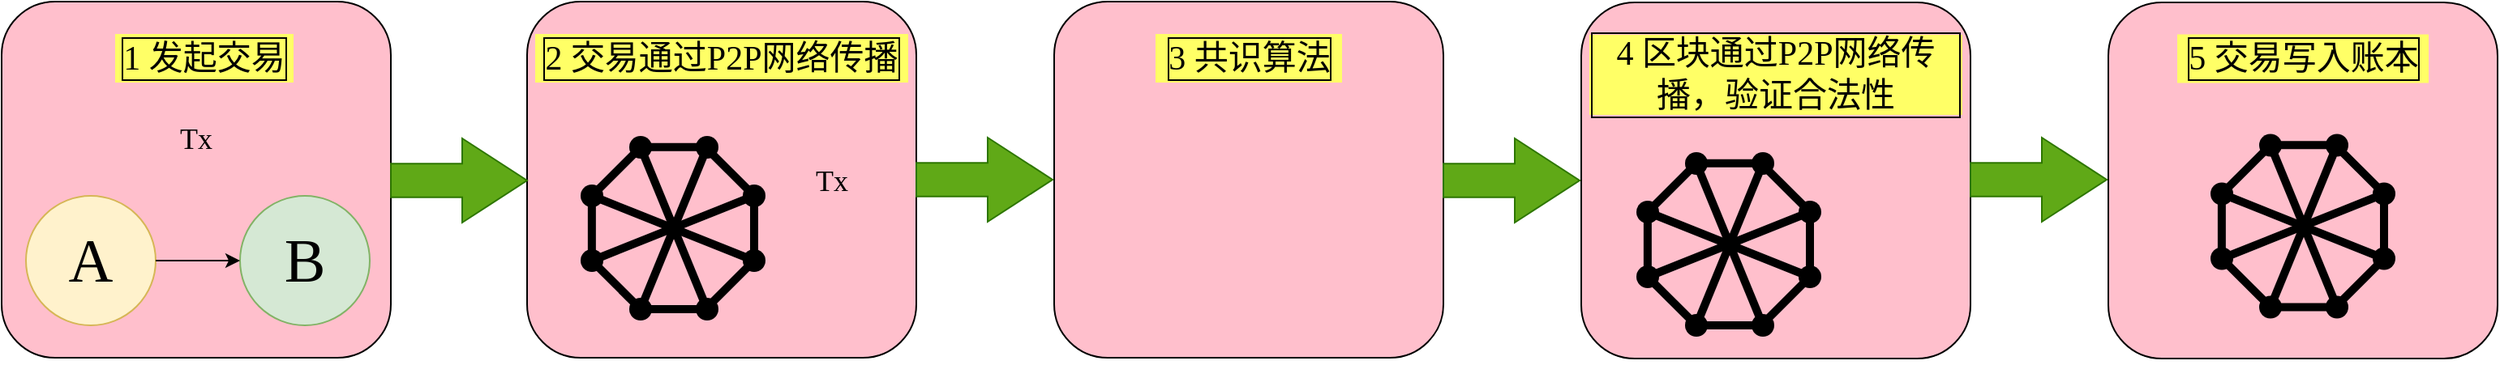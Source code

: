 <mxfile version="21.2.1" type="github">
  <diagram name="Page-1" id="NgeiZRPoPSFg08oIT05F">
    <mxGraphModel dx="1912" dy="1179" grid="1" gridSize="10" guides="1" tooltips="1" connect="1" arrows="1" fold="1" page="1" pageScale="1" pageWidth="827" pageHeight="1169" math="0" shadow="0">
      <root>
        <mxCell id="0" />
        <mxCell id="1" parent="0" />
        <mxCell id="wjWw7rBW3KYlUSdWjyjX-1" value="" style="rounded=1;whiteSpace=wrap;html=1;fillColor=#FFBFCC;fontSize=18;fontFamily=Comic Sans MS;" vertex="1" parent="1">
          <mxGeometry x="196" y="280" width="240" height="220" as="geometry" />
        </mxCell>
        <mxCell id="wjWw7rBW3KYlUSdWjyjX-3" value="A" style="ellipse;whiteSpace=wrap;html=1;aspect=fixed;fillColor=#fff2cc;strokeColor=#d6b656;fontSize=38;fontFamily=Comic Sans MS;" vertex="1" parent="1">
          <mxGeometry x="211" y="400" width="80" height="80" as="geometry" />
        </mxCell>
        <mxCell id="wjWw7rBW3KYlUSdWjyjX-4" value="B" style="ellipse;whiteSpace=wrap;html=1;aspect=fixed;fillColor=#d5e8d4;strokeColor=#82b366;fontSize=38;fontFamily=Comic Sans MS;" vertex="1" parent="1">
          <mxGeometry x="343" y="400" width="80" height="80" as="geometry" />
        </mxCell>
        <mxCell id="wjWw7rBW3KYlUSdWjyjX-10" value="" style="shape=image;html=1;verticalAlign=top;verticalLabelPosition=bottom;labelBackgroundColor=#ffffff;imageAspect=0;aspect=fixed;image=https://cdn4.iconfinder.com/data/icons/computer-and-web-2/500/Done-128.png;fillColor=#1919FF;shadow=1;opacity=50;fontSize=18;fontFamily=Comic Sans MS;" vertex="1" parent="1">
          <mxGeometry x="288.5" y="372.5" width="58" height="58" as="geometry" />
        </mxCell>
        <mxCell id="wjWw7rBW3KYlUSdWjyjX-5" value="" style="endArrow=classic;html=1;rounded=0;exitX=1;exitY=0.5;exitDx=0;exitDy=0;entryX=0;entryY=0.5;entryDx=0;entryDy=0;fontSize=18;fontFamily=Comic Sans MS;" edge="1" parent="1" source="wjWw7rBW3KYlUSdWjyjX-3" target="wjWw7rBW3KYlUSdWjyjX-4">
          <mxGeometry width="50" height="50" relative="1" as="geometry">
            <mxPoint x="396" y="420" as="sourcePoint" />
            <mxPoint x="446" y="370" as="targetPoint" />
          </mxGeometry>
        </mxCell>
        <mxCell id="wjWw7rBW3KYlUSdWjyjX-13" value="Tx" style="text;html=1;strokeColor=none;fillColor=none;align=center;verticalAlign=middle;whiteSpace=wrap;rounded=0;fontSize=18;fontFamily=Comic Sans MS;" vertex="1" parent="1">
          <mxGeometry x="285.5" y="349.5" width="60" height="30" as="geometry" />
        </mxCell>
        <mxCell id="wjWw7rBW3KYlUSdWjyjX-14" value="1 发起交易" style="text;html=1;strokeColor=none;fillColor=#FFFF66;align=center;verticalAlign=middle;whiteSpace=wrap;rounded=0;labelBackgroundColor=none;labelBorderColor=default;fontSize=21;fontFamily=Comic Sans MS;" vertex="1" parent="1">
          <mxGeometry x="266" y="300" width="110" height="30" as="geometry" />
        </mxCell>
        <mxCell id="wjWw7rBW3KYlUSdWjyjX-15" value="" style="rounded=1;whiteSpace=wrap;html=1;fillColor=#FFBFCC;fontSize=18;fontFamily=Comic Sans MS;" vertex="1" parent="1">
          <mxGeometry x="520" y="280" width="240" height="220" as="geometry" />
        </mxCell>
        <mxCell id="wjWw7rBW3KYlUSdWjyjX-18" value="" style="shape=image;html=1;verticalAlign=top;verticalLabelPosition=bottom;labelBackgroundColor=#ffffff;imageAspect=0;aspect=fixed;image=https://cdn4.iconfinder.com/data/icons/computer-and-web-2/500/Done-128.png;fillColor=#1919FF;shadow=1;opacity=50;fontSize=18;fontFamily=Comic Sans MS;" vertex="1" parent="1">
          <mxGeometry x="681" y="398.5" width="58" height="58" as="geometry" />
        </mxCell>
        <mxCell id="wjWw7rBW3KYlUSdWjyjX-20" value="Tx" style="text;html=1;strokeColor=none;fillColor=none;align=center;verticalAlign=middle;whiteSpace=wrap;rounded=0;fontSize=18;fontFamily=Comic Sans MS;" vertex="1" parent="1">
          <mxGeometry x="678" y="375.5" width="60" height="30" as="geometry" />
        </mxCell>
        <mxCell id="wjWw7rBW3KYlUSdWjyjX-21" value="2 交易通过P2P网络传播" style="text;html=1;strokeColor=none;fillColor=#FFFF66;align=center;verticalAlign=middle;whiteSpace=wrap;rounded=0;labelBackgroundColor=none;labelBorderColor=default;fontSize=21;fontFamily=Comic Sans MS;" vertex="1" parent="1">
          <mxGeometry x="525" y="300" width="230" height="30" as="geometry" />
        </mxCell>
        <mxCell id="wjWw7rBW3KYlUSdWjyjX-24" value="" style="rounded=1;whiteSpace=wrap;html=1;fillColor=#FFBFCC;fontSize=18;fontFamily=Comic Sans MS;" vertex="1" parent="1">
          <mxGeometry x="845" y="280" width="240" height="220" as="geometry" />
        </mxCell>
        <mxCell id="wjWw7rBW3KYlUSdWjyjX-23" value="" style="shape=image;html=1;verticalAlign=top;verticalLabelPosition=bottom;labelBackgroundColor=#ffffff;imageAspect=0;aspect=fixed;image=https://cdn3.iconfinder.com/data/icons/energy-and-power-glyph-24-px/24/Hard_hat_mine_cap_mine_hat_mine_helmet_miner_hat-128.png" vertex="1" parent="1">
          <mxGeometry x="878" y="360" width="128" height="128" as="geometry" />
        </mxCell>
        <mxCell id="wjWw7rBW3KYlUSdWjyjX-27" value="3 共识算法" style="text;html=1;strokeColor=none;fillColor=#FFFF66;align=center;verticalAlign=middle;whiteSpace=wrap;rounded=0;labelBackgroundColor=none;labelBorderColor=default;fontSize=21;fontFamily=Comic Sans MS;" vertex="1" parent="1">
          <mxGeometry x="907.5" y="300" width="115" height="30" as="geometry" />
        </mxCell>
        <mxCell id="wjWw7rBW3KYlUSdWjyjX-29" value="" style="shape=image;html=1;verticalAlign=top;verticalLabelPosition=bottom;labelBackgroundColor=#ffffff;imageAspect=0;aspect=fixed;image=https://cdn0.iconfinder.com/data/icons/world-issues/500/pickaxe-128.png" vertex="1" parent="1">
          <mxGeometry x="885" y="310" width="128" height="128" as="geometry" />
        </mxCell>
        <mxCell id="wjWw7rBW3KYlUSdWjyjX-31" value="" style="shape=image;html=1;verticalAlign=top;verticalLabelPosition=bottom;labelBackgroundColor=#ffffff;imageAspect=0;aspect=fixed;image=https://cdn3.iconfinder.com/data/icons/strokeline/128/revisi_05-128.png" vertex="1" parent="1">
          <mxGeometry x="995" y="361.5" width="80" height="80" as="geometry" />
        </mxCell>
        <mxCell id="wjWw7rBW3KYlUSdWjyjX-39" value="" style="rounded=1;whiteSpace=wrap;html=1;fillColor=#FFBFCC;fontSize=18;fontFamily=Comic Sans MS;" vertex="1" parent="1">
          <mxGeometry x="1170" y="280.5" width="240" height="220" as="geometry" />
        </mxCell>
        <mxCell id="wjWw7rBW3KYlUSdWjyjX-42" value="4 区块通过P2P网络传播，验证合法性" style="text;html=1;strokeColor=none;fillColor=#FFFF66;align=center;verticalAlign=middle;whiteSpace=wrap;rounded=0;labelBackgroundColor=none;labelBorderColor=default;fontSize=21;fontFamily=Comic Sans MS;" vertex="1" parent="1">
          <mxGeometry x="1175" y="300.5" width="230" height="49.5" as="geometry" />
        </mxCell>
        <mxCell id="wjWw7rBW3KYlUSdWjyjX-44" value="" style="shape=image;html=1;verticalAlign=top;verticalLabelPosition=bottom;labelBackgroundColor=#ffffff;imageAspect=0;aspect=fixed;image=https://cdn3.iconfinder.com/data/icons/strokeline/128/revisi_05-128.png" vertex="1" parent="1">
          <mxGeometry x="1325" y="372.5" width="80" height="80" as="geometry" />
        </mxCell>
        <mxCell id="wjWw7rBW3KYlUSdWjyjX-48" value="" style="rounded=1;whiteSpace=wrap;html=1;fillColor=#FFBFCC;fontSize=18;fontFamily=Comic Sans MS;" vertex="1" parent="1">
          <mxGeometry x="1495" y="280.5" width="240" height="220" as="geometry" />
        </mxCell>
        <mxCell id="wjWw7rBW3KYlUSdWjyjX-51" value="5 交易写入账本" style="text;html=1;strokeColor=none;fillColor=#FFFF66;align=center;verticalAlign=middle;whiteSpace=wrap;rounded=0;labelBackgroundColor=none;labelBorderColor=default;fontSize=21;fontFamily=Comic Sans MS;" vertex="1" parent="1">
          <mxGeometry x="1537.5" y="300.25" width="155" height="30" as="geometry" />
        </mxCell>
        <mxCell id="wjWw7rBW3KYlUSdWjyjX-53" value="" style="shape=image;html=1;verticalAlign=top;verticalLabelPosition=bottom;labelBackgroundColor=#ffffff;imageAspect=0;aspect=fixed;image=https://cdn4.iconfinder.com/data/icons/computer-and-web-2/500/Done-128.png;fillColor=#1919FF;shadow=1;opacity=50;fontSize=18;fontFamily=Comic Sans MS;" vertex="1" parent="1">
          <mxGeometry x="1575" y="336.25" width="28" height="28" as="geometry" />
        </mxCell>
        <mxCell id="wjWw7rBW3KYlUSdWjyjX-76" value="" style="group" vertex="1" connectable="0" parent="1">
          <mxGeometry x="1555" y="358.75" width="120" height="120" as="geometry" />
        </mxCell>
        <mxCell id="wjWw7rBW3KYlUSdWjyjX-56" value="" style="shape=waypoint;sketch=0;fillStyle=solid;size=6;pointerEvents=1;points=[];fillColor=none;resizable=0;rotatable=0;perimeter=centerPerimeter;snapToPoint=1;strokeWidth=5;" vertex="1" parent="wjWw7rBW3KYlUSdWjyjX-76">
          <mxGeometry x="71" width="20" height="20" as="geometry" />
        </mxCell>
        <mxCell id="wjWw7rBW3KYlUSdWjyjX-57" value="" style="shape=waypoint;sketch=0;fillStyle=solid;size=6;pointerEvents=1;points=[];fillColor=none;resizable=0;rotatable=0;perimeter=centerPerimeter;snapToPoint=1;strokeWidth=5;" vertex="1" parent="wjWw7rBW3KYlUSdWjyjX-76">
          <mxGeometry x="30" width="20" height="20" as="geometry" />
        </mxCell>
        <mxCell id="wjWw7rBW3KYlUSdWjyjX-58" value="" style="shape=waypoint;sketch=0;fillStyle=solid;size=6;pointerEvents=1;points=[];fillColor=none;resizable=0;rotatable=0;perimeter=centerPerimeter;snapToPoint=1;strokeWidth=5;" vertex="1" parent="wjWw7rBW3KYlUSdWjyjX-76">
          <mxGeometry y="70" width="20" height="20" as="geometry" />
        </mxCell>
        <mxCell id="wjWw7rBW3KYlUSdWjyjX-59" value="" style="shape=waypoint;sketch=0;fillStyle=solid;size=6;pointerEvents=1;points=[];fillColor=none;resizable=0;rotatable=0;perimeter=centerPerimeter;snapToPoint=1;strokeWidth=5;" vertex="1" parent="wjWw7rBW3KYlUSdWjyjX-76">
          <mxGeometry x="30" y="100" width="20" height="20" as="geometry" />
        </mxCell>
        <mxCell id="wjWw7rBW3KYlUSdWjyjX-60" value="" style="shape=waypoint;sketch=0;fillStyle=solid;size=6;pointerEvents=1;points=[];fillColor=none;resizable=0;rotatable=0;perimeter=centerPerimeter;snapToPoint=1;strokeWidth=5;" vertex="1" parent="wjWw7rBW3KYlUSdWjyjX-76">
          <mxGeometry x="71" y="100" width="20" height="20" as="geometry" />
        </mxCell>
        <mxCell id="wjWw7rBW3KYlUSdWjyjX-61" value="" style="shape=waypoint;sketch=0;fillStyle=solid;size=6;pointerEvents=1;points=[];fillColor=none;resizable=0;rotatable=0;perimeter=centerPerimeter;snapToPoint=1;strokeWidth=5;" vertex="1" parent="wjWw7rBW3KYlUSdWjyjX-76">
          <mxGeometry x="100" y="70" width="20" height="20" as="geometry" />
        </mxCell>
        <mxCell id="wjWw7rBW3KYlUSdWjyjX-62" value="" style="shape=waypoint;sketch=0;fillStyle=solid;size=6;pointerEvents=1;points=[];fillColor=none;resizable=0;rotatable=0;perimeter=centerPerimeter;snapToPoint=1;strokeWidth=5;" vertex="1" parent="wjWw7rBW3KYlUSdWjyjX-76">
          <mxGeometry y="30" width="20" height="20" as="geometry" />
        </mxCell>
        <mxCell id="wjWw7rBW3KYlUSdWjyjX-63" value="" style="shape=waypoint;sketch=0;fillStyle=solid;size=6;pointerEvents=1;points=[];fillColor=none;resizable=0;rotatable=0;perimeter=centerPerimeter;snapToPoint=1;strokeWidth=5;" vertex="1" parent="wjWw7rBW3KYlUSdWjyjX-76">
          <mxGeometry x="100" y="30" width="20" height="20" as="geometry" />
        </mxCell>
        <mxCell id="wjWw7rBW3KYlUSdWjyjX-64" value="" style="endArrow=none;html=1;rounded=0;strokeWidth=5;" edge="1" parent="wjWw7rBW3KYlUSdWjyjX-76" source="wjWw7rBW3KYlUSdWjyjX-59" target="wjWw7rBW3KYlUSdWjyjX-56">
          <mxGeometry width="50" height="50" relative="1" as="geometry">
            <mxPoint x="50" y="80" as="sourcePoint" />
            <mxPoint x="100" y="30" as="targetPoint" />
          </mxGeometry>
        </mxCell>
        <mxCell id="wjWw7rBW3KYlUSdWjyjX-65" value="" style="endArrow=none;html=1;rounded=0;entryX=0.501;entryY=0.624;entryDx=0;entryDy=0;entryPerimeter=0;strokeWidth=5;" edge="1" parent="wjWw7rBW3KYlUSdWjyjX-76" source="wjWw7rBW3KYlUSdWjyjX-60" target="wjWw7rBW3KYlUSdWjyjX-57">
          <mxGeometry width="50" height="50" relative="1" as="geometry">
            <mxPoint x="50" y="120" as="sourcePoint" />
            <mxPoint x="91" y="20" as="targetPoint" />
          </mxGeometry>
        </mxCell>
        <mxCell id="wjWw7rBW3KYlUSdWjyjX-66" value="" style="endArrow=none;html=1;rounded=0;strokeWidth=5;" edge="1" parent="wjWw7rBW3KYlUSdWjyjX-76" source="wjWw7rBW3KYlUSdWjyjX-61" target="wjWw7rBW3KYlUSdWjyjX-62">
          <mxGeometry width="50" height="50" relative="1" as="geometry">
            <mxPoint x="91" y="120" as="sourcePoint" />
            <mxPoint x="50" y="20" as="targetPoint" />
          </mxGeometry>
        </mxCell>
        <mxCell id="wjWw7rBW3KYlUSdWjyjX-67" value="" style="endArrow=none;html=1;rounded=0;exitX=0.457;exitY=0.601;exitDx=0;exitDy=0;exitPerimeter=0;strokeWidth=5;" edge="1" parent="wjWw7rBW3KYlUSdWjyjX-76" source="wjWw7rBW3KYlUSdWjyjX-63" target="wjWw7rBW3KYlUSdWjyjX-58">
          <mxGeometry width="50" height="50" relative="1" as="geometry">
            <mxPoint x="120" y="90" as="sourcePoint" />
            <mxPoint x="20" y="50" as="targetPoint" />
          </mxGeometry>
        </mxCell>
        <mxCell id="wjWw7rBW3KYlUSdWjyjX-68" value="" style="endArrow=none;html=1;rounded=0;strokeWidth=5;" edge="1" parent="wjWw7rBW3KYlUSdWjyjX-76" source="wjWw7rBW3KYlUSdWjyjX-62" target="wjWw7rBW3KYlUSdWjyjX-57">
          <mxGeometry width="50" height="50" relative="1" as="geometry">
            <mxPoint x="10" y="80" as="sourcePoint" />
            <mxPoint x="60" y="30" as="targetPoint" />
          </mxGeometry>
        </mxCell>
        <mxCell id="wjWw7rBW3KYlUSdWjyjX-69" value="" style="endArrow=none;html=1;rounded=0;strokeWidth=5;" edge="1" parent="wjWw7rBW3KYlUSdWjyjX-76">
          <mxGeometry width="50" height="50" relative="1" as="geometry">
            <mxPoint x="80" y="110" as="sourcePoint" />
            <mxPoint x="110" y="80" as="targetPoint" />
          </mxGeometry>
        </mxCell>
        <mxCell id="wjWw7rBW3KYlUSdWjyjX-70" value="" style="endArrow=none;html=1;rounded=0;entryX=0.578;entryY=0.594;entryDx=0;entryDy=0;entryPerimeter=0;strokeWidth=5;" edge="1" parent="wjWw7rBW3KYlUSdWjyjX-76" target="wjWw7rBW3KYlUSdWjyjX-63">
          <mxGeometry width="50" height="50" relative="1" as="geometry">
            <mxPoint x="110" y="80" as="sourcePoint" />
            <mxPoint x="140" y="50" as="targetPoint" />
          </mxGeometry>
        </mxCell>
        <mxCell id="wjWw7rBW3KYlUSdWjyjX-71" value="" style="endArrow=none;html=1;rounded=0;entryX=0.578;entryY=0.594;entryDx=0;entryDy=0;entryPerimeter=0;strokeWidth=5;" edge="1" parent="wjWw7rBW3KYlUSdWjyjX-76">
          <mxGeometry width="50" height="50" relative="1" as="geometry">
            <mxPoint x="9.93" y="80" as="sourcePoint" />
            <mxPoint x="9.93" y="40" as="targetPoint" />
          </mxGeometry>
        </mxCell>
        <mxCell id="wjWw7rBW3KYlUSdWjyjX-72" value="" style="endArrow=none;html=1;rounded=0;entryX=0.578;entryY=0.594;entryDx=0;entryDy=0;entryPerimeter=0;strokeWidth=5;" edge="1" parent="wjWw7rBW3KYlUSdWjyjX-76" source="wjWw7rBW3KYlUSdWjyjX-59">
          <mxGeometry width="50" height="50" relative="1" as="geometry">
            <mxPoint x="9.93" y="120" as="sourcePoint" />
            <mxPoint x="9.93" y="80" as="targetPoint" />
          </mxGeometry>
        </mxCell>
        <mxCell id="wjWw7rBW3KYlUSdWjyjX-73" value="" style="endArrow=none;html=1;rounded=0;entryX=0.578;entryY=0.594;entryDx=0;entryDy=0;entryPerimeter=0;strokeWidth=5;" edge="1" parent="wjWw7rBW3KYlUSdWjyjX-76">
          <mxGeometry width="50" height="50" relative="1" as="geometry">
            <mxPoint x="110.07" y="40" as="sourcePoint" />
            <mxPoint x="80" y="10" as="targetPoint" />
          </mxGeometry>
        </mxCell>
        <mxCell id="wjWw7rBW3KYlUSdWjyjX-74" value="" style="endArrow=none;html=1;rounded=0;strokeWidth=5;" edge="1" parent="wjWw7rBW3KYlUSdWjyjX-76" source="wjWw7rBW3KYlUSdWjyjX-60" target="wjWw7rBW3KYlUSdWjyjX-59">
          <mxGeometry width="50" height="50" relative="1" as="geometry">
            <mxPoint x="70.07" y="150" as="sourcePoint" />
            <mxPoint x="40" y="120" as="targetPoint" />
          </mxGeometry>
        </mxCell>
        <mxCell id="wjWw7rBW3KYlUSdWjyjX-75" value="" style="endArrow=none;html=1;rounded=0;strokeWidth=5;" edge="1" parent="wjWw7rBW3KYlUSdWjyjX-76">
          <mxGeometry width="50" height="50" relative="1" as="geometry">
            <mxPoint x="81" y="9.93" as="sourcePoint" />
            <mxPoint x="40" y="9.93" as="targetPoint" />
          </mxGeometry>
        </mxCell>
        <mxCell id="wjWw7rBW3KYlUSdWjyjX-77" value="" style="group" vertex="1" connectable="0" parent="1">
          <mxGeometry x="550" y="360" width="120" height="120" as="geometry" />
        </mxCell>
        <mxCell id="wjWw7rBW3KYlUSdWjyjX-78" value="" style="shape=waypoint;sketch=0;fillStyle=solid;size=6;pointerEvents=1;points=[];fillColor=none;resizable=0;rotatable=0;perimeter=centerPerimeter;snapToPoint=1;strokeWidth=5;" vertex="1" parent="wjWw7rBW3KYlUSdWjyjX-77">
          <mxGeometry x="71" width="20" height="20" as="geometry" />
        </mxCell>
        <mxCell id="wjWw7rBW3KYlUSdWjyjX-79" value="" style="shape=waypoint;sketch=0;fillStyle=solid;size=6;pointerEvents=1;points=[];fillColor=none;resizable=0;rotatable=0;perimeter=centerPerimeter;snapToPoint=1;strokeWidth=5;" vertex="1" parent="wjWw7rBW3KYlUSdWjyjX-77">
          <mxGeometry x="30" width="20" height="20" as="geometry" />
        </mxCell>
        <mxCell id="wjWw7rBW3KYlUSdWjyjX-80" value="" style="shape=waypoint;sketch=0;fillStyle=solid;size=6;pointerEvents=1;points=[];fillColor=none;resizable=0;rotatable=0;perimeter=centerPerimeter;snapToPoint=1;strokeWidth=5;" vertex="1" parent="wjWw7rBW3KYlUSdWjyjX-77">
          <mxGeometry y="70" width="20" height="20" as="geometry" />
        </mxCell>
        <mxCell id="wjWw7rBW3KYlUSdWjyjX-81" value="" style="shape=waypoint;sketch=0;fillStyle=solid;size=6;pointerEvents=1;points=[];fillColor=none;resizable=0;rotatable=0;perimeter=centerPerimeter;snapToPoint=1;strokeWidth=5;" vertex="1" parent="wjWw7rBW3KYlUSdWjyjX-77">
          <mxGeometry x="30" y="100" width="20" height="20" as="geometry" />
        </mxCell>
        <mxCell id="wjWw7rBW3KYlUSdWjyjX-82" value="" style="shape=waypoint;sketch=0;fillStyle=solid;size=6;pointerEvents=1;points=[];fillColor=none;resizable=0;rotatable=0;perimeter=centerPerimeter;snapToPoint=1;strokeWidth=5;" vertex="1" parent="wjWw7rBW3KYlUSdWjyjX-77">
          <mxGeometry x="71" y="100" width="20" height="20" as="geometry" />
        </mxCell>
        <mxCell id="wjWw7rBW3KYlUSdWjyjX-83" value="" style="shape=waypoint;sketch=0;fillStyle=solid;size=6;pointerEvents=1;points=[];fillColor=none;resizable=0;rotatable=0;perimeter=centerPerimeter;snapToPoint=1;strokeWidth=5;" vertex="1" parent="wjWw7rBW3KYlUSdWjyjX-77">
          <mxGeometry x="100" y="70" width="20" height="20" as="geometry" />
        </mxCell>
        <mxCell id="wjWw7rBW3KYlUSdWjyjX-84" value="" style="shape=waypoint;sketch=0;fillStyle=solid;size=6;pointerEvents=1;points=[];fillColor=none;resizable=0;rotatable=0;perimeter=centerPerimeter;snapToPoint=1;strokeWidth=5;" vertex="1" parent="wjWw7rBW3KYlUSdWjyjX-77">
          <mxGeometry y="30" width="20" height="20" as="geometry" />
        </mxCell>
        <mxCell id="wjWw7rBW3KYlUSdWjyjX-85" value="" style="shape=waypoint;sketch=0;fillStyle=solid;size=6;pointerEvents=1;points=[];fillColor=none;resizable=0;rotatable=0;perimeter=centerPerimeter;snapToPoint=1;strokeWidth=5;" vertex="1" parent="wjWw7rBW3KYlUSdWjyjX-77">
          <mxGeometry x="100" y="30" width="20" height="20" as="geometry" />
        </mxCell>
        <mxCell id="wjWw7rBW3KYlUSdWjyjX-86" value="" style="endArrow=none;html=1;rounded=0;strokeWidth=5;" edge="1" parent="wjWw7rBW3KYlUSdWjyjX-77" source="wjWw7rBW3KYlUSdWjyjX-81" target="wjWw7rBW3KYlUSdWjyjX-78">
          <mxGeometry width="50" height="50" relative="1" as="geometry">
            <mxPoint x="50" y="80" as="sourcePoint" />
            <mxPoint x="100" y="30" as="targetPoint" />
          </mxGeometry>
        </mxCell>
        <mxCell id="wjWw7rBW3KYlUSdWjyjX-87" value="" style="endArrow=none;html=1;rounded=0;entryX=0.501;entryY=0.624;entryDx=0;entryDy=0;entryPerimeter=0;strokeWidth=5;" edge="1" parent="wjWw7rBW3KYlUSdWjyjX-77" source="wjWw7rBW3KYlUSdWjyjX-82" target="wjWw7rBW3KYlUSdWjyjX-79">
          <mxGeometry width="50" height="50" relative="1" as="geometry">
            <mxPoint x="50" y="120" as="sourcePoint" />
            <mxPoint x="91" y="20" as="targetPoint" />
          </mxGeometry>
        </mxCell>
        <mxCell id="wjWw7rBW3KYlUSdWjyjX-88" value="" style="endArrow=none;html=1;rounded=0;strokeWidth=5;" edge="1" parent="wjWw7rBW3KYlUSdWjyjX-77" source="wjWw7rBW3KYlUSdWjyjX-83" target="wjWw7rBW3KYlUSdWjyjX-84">
          <mxGeometry width="50" height="50" relative="1" as="geometry">
            <mxPoint x="91" y="120" as="sourcePoint" />
            <mxPoint x="50" y="20" as="targetPoint" />
          </mxGeometry>
        </mxCell>
        <mxCell id="wjWw7rBW3KYlUSdWjyjX-89" value="" style="endArrow=none;html=1;rounded=0;exitX=0.457;exitY=0.601;exitDx=0;exitDy=0;exitPerimeter=0;strokeWidth=5;" edge="1" parent="wjWw7rBW3KYlUSdWjyjX-77" source="wjWw7rBW3KYlUSdWjyjX-85" target="wjWw7rBW3KYlUSdWjyjX-80">
          <mxGeometry width="50" height="50" relative="1" as="geometry">
            <mxPoint x="120" y="90" as="sourcePoint" />
            <mxPoint x="20" y="50" as="targetPoint" />
          </mxGeometry>
        </mxCell>
        <mxCell id="wjWw7rBW3KYlUSdWjyjX-90" value="" style="endArrow=none;html=1;rounded=0;strokeWidth=5;" edge="1" parent="wjWw7rBW3KYlUSdWjyjX-77" source="wjWw7rBW3KYlUSdWjyjX-84" target="wjWw7rBW3KYlUSdWjyjX-79">
          <mxGeometry width="50" height="50" relative="1" as="geometry">
            <mxPoint x="10" y="80" as="sourcePoint" />
            <mxPoint x="60" y="30" as="targetPoint" />
          </mxGeometry>
        </mxCell>
        <mxCell id="wjWw7rBW3KYlUSdWjyjX-91" value="" style="endArrow=none;html=1;rounded=0;strokeWidth=5;" edge="1" parent="wjWw7rBW3KYlUSdWjyjX-77">
          <mxGeometry width="50" height="50" relative="1" as="geometry">
            <mxPoint x="80" y="110" as="sourcePoint" />
            <mxPoint x="110" y="80" as="targetPoint" />
          </mxGeometry>
        </mxCell>
        <mxCell id="wjWw7rBW3KYlUSdWjyjX-92" value="" style="endArrow=none;html=1;rounded=0;entryX=0.578;entryY=0.594;entryDx=0;entryDy=0;entryPerimeter=0;strokeWidth=5;" edge="1" parent="wjWw7rBW3KYlUSdWjyjX-77" target="wjWw7rBW3KYlUSdWjyjX-85">
          <mxGeometry width="50" height="50" relative="1" as="geometry">
            <mxPoint x="110" y="80" as="sourcePoint" />
            <mxPoint x="140" y="50" as="targetPoint" />
          </mxGeometry>
        </mxCell>
        <mxCell id="wjWw7rBW3KYlUSdWjyjX-93" value="" style="endArrow=none;html=1;rounded=0;entryX=0.578;entryY=0.594;entryDx=0;entryDy=0;entryPerimeter=0;strokeWidth=5;" edge="1" parent="wjWw7rBW3KYlUSdWjyjX-77">
          <mxGeometry width="50" height="50" relative="1" as="geometry">
            <mxPoint x="9.93" y="80" as="sourcePoint" />
            <mxPoint x="9.93" y="40" as="targetPoint" />
          </mxGeometry>
        </mxCell>
        <mxCell id="wjWw7rBW3KYlUSdWjyjX-94" value="" style="endArrow=none;html=1;rounded=0;entryX=0.578;entryY=0.594;entryDx=0;entryDy=0;entryPerimeter=0;strokeWidth=5;" edge="1" parent="wjWw7rBW3KYlUSdWjyjX-77" source="wjWw7rBW3KYlUSdWjyjX-81">
          <mxGeometry width="50" height="50" relative="1" as="geometry">
            <mxPoint x="9.93" y="120" as="sourcePoint" />
            <mxPoint x="9.93" y="80" as="targetPoint" />
          </mxGeometry>
        </mxCell>
        <mxCell id="wjWw7rBW3KYlUSdWjyjX-95" value="" style="endArrow=none;html=1;rounded=0;entryX=0.578;entryY=0.594;entryDx=0;entryDy=0;entryPerimeter=0;strokeWidth=5;" edge="1" parent="wjWw7rBW3KYlUSdWjyjX-77">
          <mxGeometry width="50" height="50" relative="1" as="geometry">
            <mxPoint x="110.07" y="40" as="sourcePoint" />
            <mxPoint x="80" y="10" as="targetPoint" />
          </mxGeometry>
        </mxCell>
        <mxCell id="wjWw7rBW3KYlUSdWjyjX-96" value="" style="endArrow=none;html=1;rounded=0;strokeWidth=5;" edge="1" parent="wjWw7rBW3KYlUSdWjyjX-77" source="wjWw7rBW3KYlUSdWjyjX-82" target="wjWw7rBW3KYlUSdWjyjX-81">
          <mxGeometry width="50" height="50" relative="1" as="geometry">
            <mxPoint x="70.07" y="150" as="sourcePoint" />
            <mxPoint x="40" y="120" as="targetPoint" />
          </mxGeometry>
        </mxCell>
        <mxCell id="wjWw7rBW3KYlUSdWjyjX-97" value="" style="endArrow=none;html=1;rounded=0;strokeWidth=5;" edge="1" parent="wjWw7rBW3KYlUSdWjyjX-77">
          <mxGeometry width="50" height="50" relative="1" as="geometry">
            <mxPoint x="81" y="9.93" as="sourcePoint" />
            <mxPoint x="40" y="9.93" as="targetPoint" />
          </mxGeometry>
        </mxCell>
        <mxCell id="wjWw7rBW3KYlUSdWjyjX-98" value="" style="group" vertex="1" connectable="0" parent="1">
          <mxGeometry x="1201" y="370" width="120" height="120" as="geometry" />
        </mxCell>
        <mxCell id="wjWw7rBW3KYlUSdWjyjX-99" value="" style="shape=waypoint;sketch=0;fillStyle=solid;size=6;pointerEvents=1;points=[];fillColor=none;resizable=0;rotatable=0;perimeter=centerPerimeter;snapToPoint=1;strokeWidth=5;" vertex="1" parent="wjWw7rBW3KYlUSdWjyjX-98">
          <mxGeometry x="71" width="20" height="20" as="geometry" />
        </mxCell>
        <mxCell id="wjWw7rBW3KYlUSdWjyjX-100" value="" style="shape=waypoint;sketch=0;fillStyle=solid;size=6;pointerEvents=1;points=[];fillColor=none;resizable=0;rotatable=0;perimeter=centerPerimeter;snapToPoint=1;strokeWidth=5;" vertex="1" parent="wjWw7rBW3KYlUSdWjyjX-98">
          <mxGeometry x="30" width="20" height="20" as="geometry" />
        </mxCell>
        <mxCell id="wjWw7rBW3KYlUSdWjyjX-101" value="" style="shape=waypoint;sketch=0;fillStyle=solid;size=6;pointerEvents=1;points=[];fillColor=none;resizable=0;rotatable=0;perimeter=centerPerimeter;snapToPoint=1;strokeWidth=5;" vertex="1" parent="wjWw7rBW3KYlUSdWjyjX-98">
          <mxGeometry y="70" width="20" height="20" as="geometry" />
        </mxCell>
        <mxCell id="wjWw7rBW3KYlUSdWjyjX-102" value="" style="shape=waypoint;sketch=0;fillStyle=solid;size=6;pointerEvents=1;points=[];fillColor=none;resizable=0;rotatable=0;perimeter=centerPerimeter;snapToPoint=1;strokeWidth=5;" vertex="1" parent="wjWw7rBW3KYlUSdWjyjX-98">
          <mxGeometry x="30" y="100" width="20" height="20" as="geometry" />
        </mxCell>
        <mxCell id="wjWw7rBW3KYlUSdWjyjX-103" value="" style="shape=waypoint;sketch=0;fillStyle=solid;size=6;pointerEvents=1;points=[];fillColor=none;resizable=0;rotatable=0;perimeter=centerPerimeter;snapToPoint=1;strokeWidth=5;" vertex="1" parent="wjWw7rBW3KYlUSdWjyjX-98">
          <mxGeometry x="71" y="100" width="20" height="20" as="geometry" />
        </mxCell>
        <mxCell id="wjWw7rBW3KYlUSdWjyjX-104" value="" style="shape=waypoint;sketch=0;fillStyle=solid;size=6;pointerEvents=1;points=[];fillColor=none;resizable=0;rotatable=0;perimeter=centerPerimeter;snapToPoint=1;strokeWidth=5;" vertex="1" parent="wjWw7rBW3KYlUSdWjyjX-98">
          <mxGeometry x="100" y="70" width="20" height="20" as="geometry" />
        </mxCell>
        <mxCell id="wjWw7rBW3KYlUSdWjyjX-105" value="" style="shape=waypoint;sketch=0;fillStyle=solid;size=6;pointerEvents=1;points=[];fillColor=none;resizable=0;rotatable=0;perimeter=centerPerimeter;snapToPoint=1;strokeWidth=5;" vertex="1" parent="wjWw7rBW3KYlUSdWjyjX-98">
          <mxGeometry y="30" width="20" height="20" as="geometry" />
        </mxCell>
        <mxCell id="wjWw7rBW3KYlUSdWjyjX-106" value="" style="shape=waypoint;sketch=0;fillStyle=solid;size=6;pointerEvents=1;points=[];fillColor=none;resizable=0;rotatable=0;perimeter=centerPerimeter;snapToPoint=1;strokeWidth=5;" vertex="1" parent="wjWw7rBW3KYlUSdWjyjX-98">
          <mxGeometry x="100" y="30" width="20" height="20" as="geometry" />
        </mxCell>
        <mxCell id="wjWw7rBW3KYlUSdWjyjX-107" value="" style="endArrow=none;html=1;rounded=0;strokeWidth=5;" edge="1" parent="wjWw7rBW3KYlUSdWjyjX-98" source="wjWw7rBW3KYlUSdWjyjX-102" target="wjWw7rBW3KYlUSdWjyjX-99">
          <mxGeometry width="50" height="50" relative="1" as="geometry">
            <mxPoint x="50" y="80" as="sourcePoint" />
            <mxPoint x="100" y="30" as="targetPoint" />
          </mxGeometry>
        </mxCell>
        <mxCell id="wjWw7rBW3KYlUSdWjyjX-108" value="" style="endArrow=none;html=1;rounded=0;entryX=0.501;entryY=0.624;entryDx=0;entryDy=0;entryPerimeter=0;strokeWidth=5;" edge="1" parent="wjWw7rBW3KYlUSdWjyjX-98" source="wjWw7rBW3KYlUSdWjyjX-103" target="wjWw7rBW3KYlUSdWjyjX-100">
          <mxGeometry width="50" height="50" relative="1" as="geometry">
            <mxPoint x="50" y="120" as="sourcePoint" />
            <mxPoint x="91" y="20" as="targetPoint" />
          </mxGeometry>
        </mxCell>
        <mxCell id="wjWw7rBW3KYlUSdWjyjX-109" value="" style="endArrow=none;html=1;rounded=0;strokeWidth=5;" edge="1" parent="wjWw7rBW3KYlUSdWjyjX-98" source="wjWw7rBW3KYlUSdWjyjX-104" target="wjWw7rBW3KYlUSdWjyjX-105">
          <mxGeometry width="50" height="50" relative="1" as="geometry">
            <mxPoint x="91" y="120" as="sourcePoint" />
            <mxPoint x="50" y="20" as="targetPoint" />
          </mxGeometry>
        </mxCell>
        <mxCell id="wjWw7rBW3KYlUSdWjyjX-110" value="" style="endArrow=none;html=1;rounded=0;exitX=0.457;exitY=0.601;exitDx=0;exitDy=0;exitPerimeter=0;strokeWidth=5;" edge="1" parent="wjWw7rBW3KYlUSdWjyjX-98" source="wjWw7rBW3KYlUSdWjyjX-106" target="wjWw7rBW3KYlUSdWjyjX-101">
          <mxGeometry width="50" height="50" relative="1" as="geometry">
            <mxPoint x="120" y="90" as="sourcePoint" />
            <mxPoint x="20" y="50" as="targetPoint" />
          </mxGeometry>
        </mxCell>
        <mxCell id="wjWw7rBW3KYlUSdWjyjX-111" value="" style="endArrow=none;html=1;rounded=0;strokeWidth=5;" edge="1" parent="wjWw7rBW3KYlUSdWjyjX-98" source="wjWw7rBW3KYlUSdWjyjX-105" target="wjWw7rBW3KYlUSdWjyjX-100">
          <mxGeometry width="50" height="50" relative="1" as="geometry">
            <mxPoint x="10" y="80" as="sourcePoint" />
            <mxPoint x="60" y="30" as="targetPoint" />
          </mxGeometry>
        </mxCell>
        <mxCell id="wjWw7rBW3KYlUSdWjyjX-112" value="" style="endArrow=none;html=1;rounded=0;strokeWidth=5;" edge="1" parent="wjWw7rBW3KYlUSdWjyjX-98">
          <mxGeometry width="50" height="50" relative="1" as="geometry">
            <mxPoint x="80" y="110" as="sourcePoint" />
            <mxPoint x="110" y="80" as="targetPoint" />
          </mxGeometry>
        </mxCell>
        <mxCell id="wjWw7rBW3KYlUSdWjyjX-113" value="" style="endArrow=none;html=1;rounded=0;entryX=0.578;entryY=0.594;entryDx=0;entryDy=0;entryPerimeter=0;strokeWidth=5;" edge="1" parent="wjWw7rBW3KYlUSdWjyjX-98" target="wjWw7rBW3KYlUSdWjyjX-106">
          <mxGeometry width="50" height="50" relative="1" as="geometry">
            <mxPoint x="110" y="80" as="sourcePoint" />
            <mxPoint x="140" y="50" as="targetPoint" />
          </mxGeometry>
        </mxCell>
        <mxCell id="wjWw7rBW3KYlUSdWjyjX-114" value="" style="endArrow=none;html=1;rounded=0;entryX=0.578;entryY=0.594;entryDx=0;entryDy=0;entryPerimeter=0;strokeWidth=5;" edge="1" parent="wjWw7rBW3KYlUSdWjyjX-98">
          <mxGeometry width="50" height="50" relative="1" as="geometry">
            <mxPoint x="9.93" y="80" as="sourcePoint" />
            <mxPoint x="9.93" y="40" as="targetPoint" />
          </mxGeometry>
        </mxCell>
        <mxCell id="wjWw7rBW3KYlUSdWjyjX-115" value="" style="endArrow=none;html=1;rounded=0;entryX=0.578;entryY=0.594;entryDx=0;entryDy=0;entryPerimeter=0;strokeWidth=5;" edge="1" parent="wjWw7rBW3KYlUSdWjyjX-98" source="wjWw7rBW3KYlUSdWjyjX-102">
          <mxGeometry width="50" height="50" relative="1" as="geometry">
            <mxPoint x="9.93" y="120" as="sourcePoint" />
            <mxPoint x="9.93" y="80" as="targetPoint" />
          </mxGeometry>
        </mxCell>
        <mxCell id="wjWw7rBW3KYlUSdWjyjX-116" value="" style="endArrow=none;html=1;rounded=0;entryX=0.578;entryY=0.594;entryDx=0;entryDy=0;entryPerimeter=0;strokeWidth=5;" edge="1" parent="wjWw7rBW3KYlUSdWjyjX-98">
          <mxGeometry width="50" height="50" relative="1" as="geometry">
            <mxPoint x="110.07" y="40" as="sourcePoint" />
            <mxPoint x="80" y="10" as="targetPoint" />
          </mxGeometry>
        </mxCell>
        <mxCell id="wjWw7rBW3KYlUSdWjyjX-117" value="" style="endArrow=none;html=1;rounded=0;strokeWidth=5;" edge="1" parent="wjWw7rBW3KYlUSdWjyjX-98" source="wjWw7rBW3KYlUSdWjyjX-103" target="wjWw7rBW3KYlUSdWjyjX-102">
          <mxGeometry width="50" height="50" relative="1" as="geometry">
            <mxPoint x="70.07" y="150" as="sourcePoint" />
            <mxPoint x="40" y="120" as="targetPoint" />
          </mxGeometry>
        </mxCell>
        <mxCell id="wjWw7rBW3KYlUSdWjyjX-118" value="" style="endArrow=none;html=1;rounded=0;strokeWidth=5;" edge="1" parent="wjWw7rBW3KYlUSdWjyjX-98">
          <mxGeometry width="50" height="50" relative="1" as="geometry">
            <mxPoint x="81" y="9.93" as="sourcePoint" />
            <mxPoint x="40" y="9.93" as="targetPoint" />
          </mxGeometry>
        </mxCell>
        <mxCell id="wjWw7rBW3KYlUSdWjyjX-119" value="" style="shape=image;html=1;verticalAlign=top;verticalLabelPosition=bottom;labelBackgroundColor=#ffffff;imageAspect=0;aspect=fixed;image=https://cdn4.iconfinder.com/data/icons/computer-and-web-2/500/Done-128.png;fillColor=#1919FF;shadow=1;opacity=50;fontSize=18;fontFamily=Comic Sans MS;" vertex="1" parent="1">
          <mxGeometry x="1635" y="336.25" width="28" height="28" as="geometry" />
        </mxCell>
        <mxCell id="wjWw7rBW3KYlUSdWjyjX-120" value="" style="shape=image;html=1;verticalAlign=top;verticalLabelPosition=bottom;labelBackgroundColor=#ffffff;imageAspect=0;aspect=fixed;image=https://cdn4.iconfinder.com/data/icons/computer-and-web-2/500/Done-128.png;fillColor=#1919FF;shadow=1;opacity=50;fontSize=18;fontFamily=Comic Sans MS;" vertex="1" parent="1">
          <mxGeometry x="1675" y="381.75" width="28" height="28" as="geometry" />
        </mxCell>
        <mxCell id="wjWw7rBW3KYlUSdWjyjX-121" value="" style="shape=image;html=1;verticalAlign=top;verticalLabelPosition=bottom;labelBackgroundColor=#ffffff;imageAspect=0;aspect=fixed;image=https://cdn4.iconfinder.com/data/icons/computer-and-web-2/500/Done-128.png;fillColor=#1919FF;shadow=1;opacity=50;fontSize=18;fontFamily=Comic Sans MS;" vertex="1" parent="1">
          <mxGeometry x="1675" y="422.25" width="28" height="28" as="geometry" />
        </mxCell>
        <mxCell id="wjWw7rBW3KYlUSdWjyjX-122" value="" style="shape=image;html=1;verticalAlign=top;verticalLabelPosition=bottom;labelBackgroundColor=#ffffff;imageAspect=0;aspect=fixed;image=https://cdn4.iconfinder.com/data/icons/computer-and-web-2/500/Done-128.png;fillColor=#1919FF;shadow=1;opacity=50;fontSize=18;fontFamily=Comic Sans MS;" vertex="1" parent="1">
          <mxGeometry x="1635" y="468.25" width="28" height="28" as="geometry" />
        </mxCell>
        <mxCell id="wjWw7rBW3KYlUSdWjyjX-123" value="" style="shape=image;html=1;verticalAlign=top;verticalLabelPosition=bottom;labelBackgroundColor=#ffffff;imageAspect=0;aspect=fixed;image=https://cdn4.iconfinder.com/data/icons/computer-and-web-2/500/Done-128.png;fillColor=#1919FF;shadow=1;opacity=50;fontSize=18;fontFamily=Comic Sans MS;" vertex="1" parent="1">
          <mxGeometry x="1565" y="468.25" width="28" height="28" as="geometry" />
        </mxCell>
        <mxCell id="wjWw7rBW3KYlUSdWjyjX-124" value="" style="shape=image;html=1;verticalAlign=top;verticalLabelPosition=bottom;labelBackgroundColor=#ffffff;imageAspect=0;aspect=fixed;image=https://cdn4.iconfinder.com/data/icons/computer-and-web-2/500/Done-128.png;fillColor=#1919FF;shadow=1;opacity=50;fontSize=18;fontFamily=Comic Sans MS;" vertex="1" parent="1">
          <mxGeometry x="1527" y="422.25" width="28" height="28" as="geometry" />
        </mxCell>
        <mxCell id="wjWw7rBW3KYlUSdWjyjX-125" value="" style="shape=image;html=1;verticalAlign=top;verticalLabelPosition=bottom;labelBackgroundColor=#ffffff;imageAspect=0;aspect=fixed;image=https://cdn4.iconfinder.com/data/icons/computer-and-web-2/500/Done-128.png;fillColor=#1919FF;shadow=1;opacity=50;fontSize=18;fontFamily=Comic Sans MS;" vertex="1" parent="1">
          <mxGeometry x="1527" y="381.75" width="28" height="28" as="geometry" />
        </mxCell>
        <mxCell id="wjWw7rBW3KYlUSdWjyjX-126" value="" style="html=1;shadow=0;dashed=0;align=center;verticalAlign=middle;shape=mxgraph.arrows2.arrow;dy=0.6;dx=40;notch=0;fillColor=#60a917;strokeColor=#2D7600;fontColor=#ffffff;" vertex="1" parent="1">
          <mxGeometry x="436" y="364.5" width="84" height="52" as="geometry" />
        </mxCell>
        <mxCell id="wjWw7rBW3KYlUSdWjyjX-127" value="" style="html=1;shadow=0;dashed=0;align=center;verticalAlign=middle;shape=mxgraph.arrows2.arrow;dy=0.6;dx=40;notch=0;fillColor=#60a917;strokeColor=#2D7600;fontColor=#ffffff;" vertex="1" parent="1">
          <mxGeometry x="760" y="364" width="84" height="52" as="geometry" />
        </mxCell>
        <mxCell id="wjWw7rBW3KYlUSdWjyjX-128" value="" style="html=1;shadow=0;dashed=0;align=center;verticalAlign=middle;shape=mxgraph.arrows2.arrow;dy=0.6;dx=40;notch=0;fillColor=#60a917;strokeColor=#2D7600;fontColor=#ffffff;" vertex="1" parent="1">
          <mxGeometry x="1085" y="364.5" width="84" height="52" as="geometry" />
        </mxCell>
        <mxCell id="wjWw7rBW3KYlUSdWjyjX-129" value="" style="html=1;shadow=0;dashed=0;align=center;verticalAlign=middle;shape=mxgraph.arrows2.arrow;dy=0.6;dx=40;notch=0;fillColor=#60a917;strokeColor=#2D7600;fontColor=#ffffff;" vertex="1" parent="1">
          <mxGeometry x="1410" y="364" width="84" height="52" as="geometry" />
        </mxCell>
      </root>
    </mxGraphModel>
  </diagram>
</mxfile>
